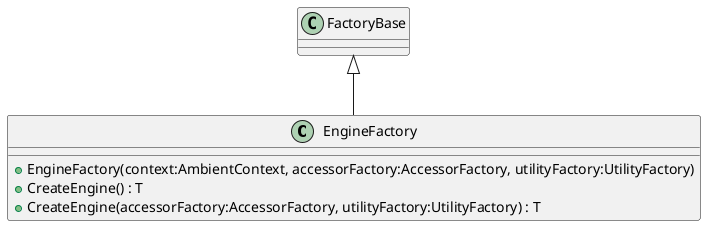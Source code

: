 @startuml
class EngineFactory {
    + EngineFactory(context:AmbientContext, accessorFactory:AccessorFactory, utilityFactory:UtilityFactory)
    + CreateEngine() : T
    + CreateEngine(accessorFactory:AccessorFactory, utilityFactory:UtilityFactory) : T
}
FactoryBase <|-- EngineFactory
@enduml
